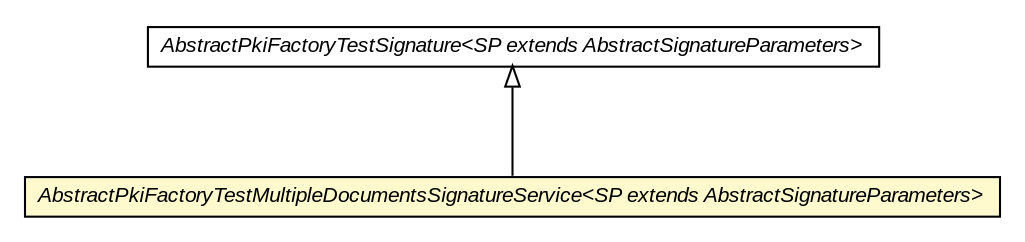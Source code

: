 #!/usr/local/bin/dot
#
# Class diagram 
# Generated by UMLGraph version R5_6-24-gf6e263 (http://www.umlgraph.org/)
#

digraph G {
	edge [fontname="arial",fontsize=10,labelfontname="arial",labelfontsize=10];
	node [fontname="arial",fontsize=10,shape=plaintext];
	nodesep=0.25;
	ranksep=0.5;
	// eu.europa.esig.dss.signature.AbstractPkiFactoryTestSignature<SP extends eu.europa.esig.dss.AbstractSignatureParameters>
	c137683 [label=<<table title="eu.europa.esig.dss.signature.AbstractPkiFactoryTestSignature" border="0" cellborder="1" cellspacing="0" cellpadding="2" port="p" href="./AbstractPkiFactoryTestSignature.html">
		<tr><td><table border="0" cellspacing="0" cellpadding="1">
<tr><td align="center" balign="center"><font face="arial italic"> AbstractPkiFactoryTestSignature&lt;SP extends AbstractSignatureParameters&gt; </font></td></tr>
		</table></td></tr>
		</table>>, URL="./AbstractPkiFactoryTestSignature.html", fontname="arial", fontcolor="black", fontsize=10.0];
	// eu.europa.esig.dss.signature.AbstractPkiFactoryTestMultipleDocumentsSignatureService<SP extends eu.europa.esig.dss.AbstractSignatureParameters>
	c137684 [label=<<table title="eu.europa.esig.dss.signature.AbstractPkiFactoryTestMultipleDocumentsSignatureService" border="0" cellborder="1" cellspacing="0" cellpadding="2" port="p" bgcolor="lemonChiffon" href="./AbstractPkiFactoryTestMultipleDocumentsSignatureService.html">
		<tr><td><table border="0" cellspacing="0" cellpadding="1">
<tr><td align="center" balign="center"><font face="arial italic"> AbstractPkiFactoryTestMultipleDocumentsSignatureService&lt;SP extends AbstractSignatureParameters&gt; </font></td></tr>
		</table></td></tr>
		</table>>, URL="./AbstractPkiFactoryTestMultipleDocumentsSignatureService.html", fontname="arial", fontcolor="black", fontsize=10.0];
	//eu.europa.esig.dss.signature.AbstractPkiFactoryTestMultipleDocumentsSignatureService<SP extends eu.europa.esig.dss.AbstractSignatureParameters> extends eu.europa.esig.dss.signature.AbstractPkiFactoryTestSignature<SP>
	c137683:p -> c137684:p [dir=back,arrowtail=empty];
}

